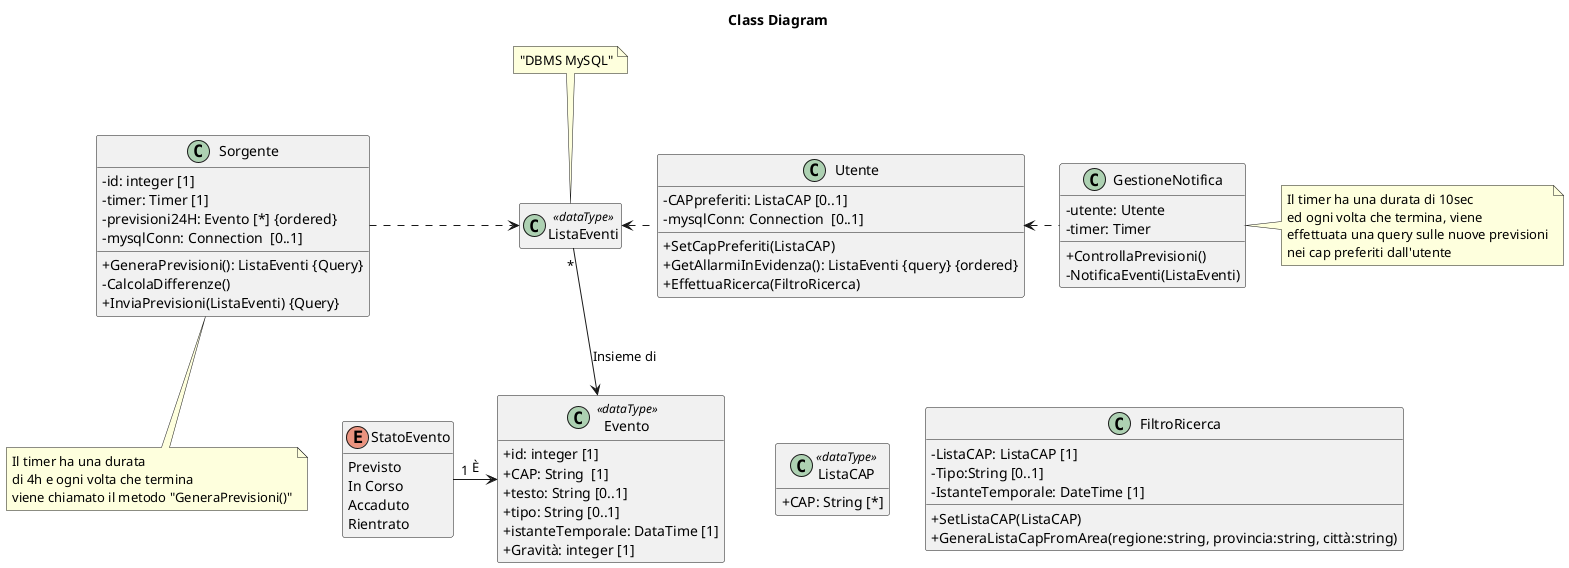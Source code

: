 @startuml
title Class Diagram

class Sorgente {
    - id: integer [1]
    - timer: Timer [1]
    - previsioni24H: Evento [*] {ordered}
    - mysqlConn: Connection  [0..1]
    + GeneraPrevisioni(): ListaEventi {Query}
    - CalcolaDifferenze()
    + InviaPrevisioni(ListaEventi) {Query}
}
note bottom of Sorgente: Il timer ha una durata\ndi 4h e ogni volta che termina\nviene chiamato il metodo "GeneraPrevisioni()"

class Evento<<dataType>> {
    + id: integer [1]
    + CAP: String  [1]
    + testo: String [0..1]
    + tipo: String [0..1]
    + istanteTemporale: DataTime [1]
    + Gravità: integer [1]
}

enum StatoEvento {
    Previsto
    In Corso
    Accaduto
    Rientrato
}

class ListaEventi <<dataType>>
note top of ListaEventi:"DBMS MySQL"

ListaEventi "*" --> Evento: Insieme di
StatoEvento "1 " -> Evento: È
Sorgente .> ListaEventi

class Utente {
    - CAPpreferiti: ListaCAP [0..1]
    - mysqlConn: Connection  [0..1]
    + SetCapPreferiti(ListaCAP)
    + GetAllarmiInEvidenza(): ListaEventi {query} {ordered}
    + EffettuaRicerca(FiltroRicerca)
}
ListaEventi <. Utente

class ListaCAP <<dataType>> {
    + CAP: String [*]
}

class FiltroRicerca {
    - ListaCAP: ListaCAP [1]
    - Tipo:String [0..1]
    - IstanteTemporale: DateTime [1]
    + SetListaCAP(ListaCAP)
    + GeneraListaCapFromArea(regione:string, provincia:string, città:string)
}

class GestioneNotifica {
    - utente: Utente
    - timer: Timer
    + ControllaPrevisioni()
    - NotificaEventi(ListaEventi)
}
note right of GestioneNotifica: Il timer ha una durata di 10sec\ned ogni volta che termina, viene\neffettuata una query sulle nuove previsioni\nnei cap preferiti dall'utente

Utente <. GestioneNotifica

'Layout only
hide empty members
skinparam classAttributeIconSize 0
Utente --[hidden]> ListaCAP
Utente --[hidden]> FiltroRicerca
@enduml